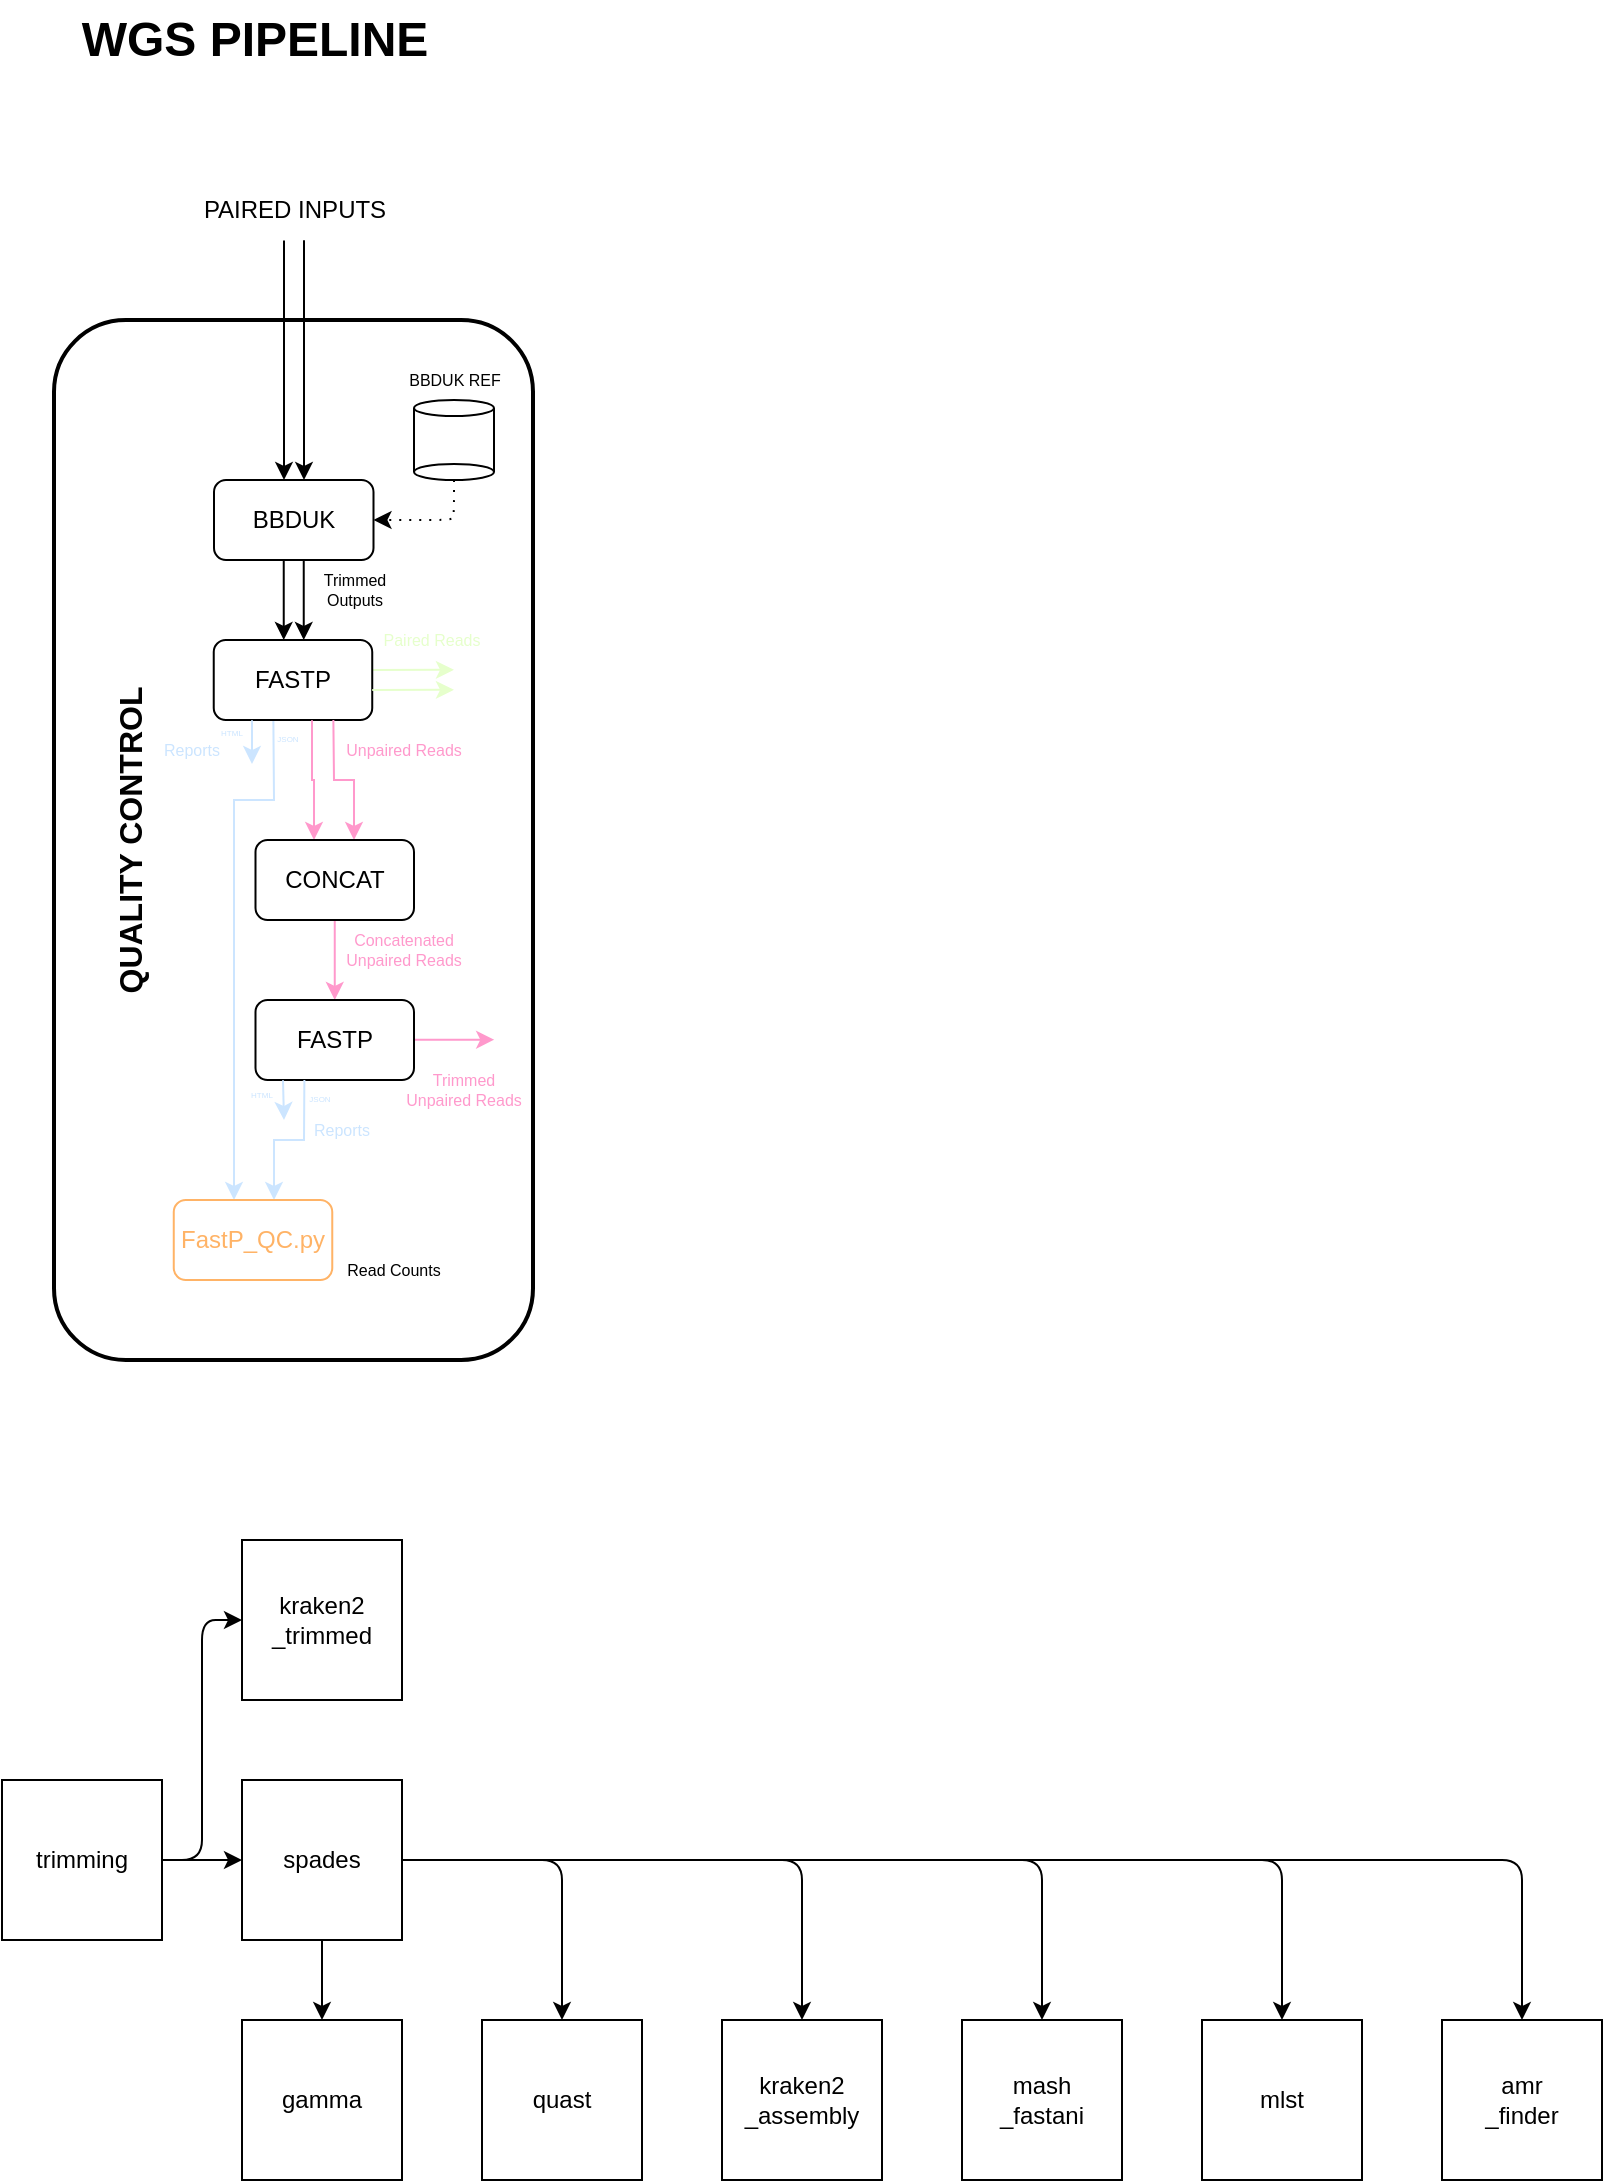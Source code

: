 <mxfile>
    <diagram id="FtOyVvMvATsT74txpiN0" name="Page-1">
        <mxGraphModel dx="461" dy="352" grid="1" gridSize="10" guides="1" tooltips="1" connect="1" arrows="1" fold="1" page="1" pageScale="1" pageWidth="827" pageHeight="1169" math="0" shadow="0">
            <root>
                <mxCell id="0"/>
                <mxCell id="1" parent="0"/>
                <mxCell id="39" value="QUALITY CONTROL" style="rounded=1;whiteSpace=wrap;html=1;glass=0;shadow=0;strokeWidth=2;horizontal=0;verticalAlign=top;spacingTop=8;fontSize=16;spacing=16;spacingLeft=0;spacingBottom=8;align=center;fontStyle=1;fillColor=none;" vertex="1" parent="1">
                    <mxGeometry x="40" y="200" width="239.5" height="520" as="geometry"/>
                </mxCell>
                <mxCell id="14" style="edgeStyle=none;html=1;entryX=0;entryY=0.5;entryDx=0;entryDy=0;" parent="1" source="4" target="7" edge="1">
                    <mxGeometry relative="1" as="geometry">
                        <Array as="points">
                            <mxPoint x="114" y="970"/>
                            <mxPoint x="114" y="850"/>
                        </Array>
                    </mxGeometry>
                </mxCell>
                <mxCell id="36" style="edgeStyle=none;html=1;" parent="1" source="4" target="17" edge="1">
                    <mxGeometry relative="1" as="geometry"/>
                </mxCell>
                <mxCell id="4" value="trimming" style="whiteSpace=wrap;html=1;" parent="1" vertex="1">
                    <mxGeometry x="14" y="930" width="80" height="80" as="geometry"/>
                </mxCell>
                <mxCell id="7" value="kraken2&lt;br&gt;_trimmed" style="whiteSpace=wrap;html=1;" parent="1" vertex="1">
                    <mxGeometry x="134" y="810" width="80" height="80" as="geometry"/>
                </mxCell>
                <mxCell id="15" value="gamma" style="whiteSpace=wrap;html=1;" parent="1" vertex="1">
                    <mxGeometry x="134" y="1050" width="80" height="80" as="geometry"/>
                </mxCell>
                <mxCell id="16" value="quast" style="whiteSpace=wrap;html=1;" parent="1" vertex="1">
                    <mxGeometry x="254" y="1050" width="80" height="80" as="geometry"/>
                </mxCell>
                <mxCell id="19" value="" style="edgeStyle=none;html=1;" parent="1" source="17" target="15" edge="1">
                    <mxGeometry relative="1" as="geometry"/>
                </mxCell>
                <mxCell id="20" style="edgeStyle=none;html=1;entryX=0.5;entryY=0;entryDx=0;entryDy=0;" parent="1" source="17" target="16" edge="1">
                    <mxGeometry relative="1" as="geometry">
                        <Array as="points">
                            <mxPoint x="294" y="970"/>
                        </Array>
                    </mxGeometry>
                </mxCell>
                <mxCell id="22" style="edgeStyle=none;html=1;entryX=0.5;entryY=0;entryDx=0;entryDy=0;" parent="1" source="17" target="21" edge="1">
                    <mxGeometry relative="1" as="geometry">
                        <Array as="points">
                            <mxPoint x="414" y="970"/>
                        </Array>
                    </mxGeometry>
                </mxCell>
                <mxCell id="24" style="edgeStyle=none;html=1;entryX=0.5;entryY=0;entryDx=0;entryDy=0;" parent="1" source="17" target="23" edge="1">
                    <mxGeometry relative="1" as="geometry">
                        <Array as="points">
                            <mxPoint x="534" y="970"/>
                        </Array>
                    </mxGeometry>
                </mxCell>
                <mxCell id="35" style="edgeStyle=none;html=1;entryX=0.5;entryY=0;entryDx=0;entryDy=0;" parent="1" source="17" target="34" edge="1">
                    <mxGeometry relative="1" as="geometry">
                        <Array as="points">
                            <mxPoint x="654" y="970"/>
                        </Array>
                    </mxGeometry>
                </mxCell>
                <mxCell id="38" style="edgeStyle=none;html=1;entryX=0.5;entryY=0;entryDx=0;entryDy=0;" parent="1" source="17" target="37" edge="1">
                    <mxGeometry relative="1" as="geometry">
                        <Array as="points">
                            <mxPoint x="774" y="970"/>
                        </Array>
                    </mxGeometry>
                </mxCell>
                <mxCell id="17" value="spades" style="whiteSpace=wrap;html=1;" parent="1" vertex="1">
                    <mxGeometry x="134" y="930" width="80" height="80" as="geometry"/>
                </mxCell>
                <mxCell id="21" value="kraken2&lt;br&gt;_assembly" style="whiteSpace=wrap;html=1;" parent="1" vertex="1">
                    <mxGeometry x="374" y="1050" width="80" height="80" as="geometry"/>
                </mxCell>
                <mxCell id="23" value="mash&lt;br&gt;_fastani" style="whiteSpace=wrap;html=1;" parent="1" vertex="1">
                    <mxGeometry x="494" y="1050" width="80" height="80" as="geometry"/>
                </mxCell>
                <mxCell id="34" value="mlst" style="whiteSpace=wrap;html=1;" parent="1" vertex="1">
                    <mxGeometry x="614" y="1050" width="80" height="80" as="geometry"/>
                </mxCell>
                <mxCell id="37" value="amr&lt;br&gt;_finder" style="whiteSpace=wrap;html=1;" parent="1" vertex="1">
                    <mxGeometry x="734" y="1050" width="80" height="80" as="geometry"/>
                </mxCell>
                <mxCell id="40" value="WGS PIPELINE" style="text;html=1;align=center;verticalAlign=middle;resizable=0;points=[];autosize=1;strokeColor=none;fillColor=none;fontStyle=1;fontSize=24;" vertex="1" parent="1">
                    <mxGeometry x="39.5" y="40" width="200" height="40" as="geometry"/>
                </mxCell>
                <mxCell id="58" value="BBDUK" style="rounded=1;whiteSpace=wrap;html=1;shadow=0;glass=0;sketch=0;strokeWidth=1;fontSize=12;fillColor=none;gradientColor=default;" vertex="1" parent="1">
                    <mxGeometry x="120" y="280" width="79.75" height="40" as="geometry"/>
                </mxCell>
                <mxCell id="75" value="BBDUK REF" style="text;html=1;align=center;verticalAlign=middle;resizable=0;points=[];autosize=1;strokeColor=none;fillColor=none;fontSize=8;" vertex="1" parent="1">
                    <mxGeometry x="205" y="220" width="70" height="20" as="geometry"/>
                </mxCell>
                <mxCell id="74" value="" style="group" vertex="1" connectable="0" parent="1">
                    <mxGeometry x="220" y="240" width="40" height="40" as="geometry"/>
                </mxCell>
                <mxCell id="66" value="" style="ellipse;whiteSpace=wrap;html=1;rounded=1;shadow=0;glass=0;sketch=0;strokeWidth=1;fontSize=16;fillColor=none;gradientColor=default;" vertex="1" parent="74">
                    <mxGeometry width="40" height="8" as="geometry"/>
                </mxCell>
                <mxCell id="67" value="" style="ellipse;whiteSpace=wrap;html=1;rounded=1;shadow=0;glass=0;sketch=0;strokeWidth=1;fontSize=16;fillColor=none;gradientColor=default;" vertex="1" parent="74">
                    <mxGeometry y="32" width="40" height="8" as="geometry"/>
                </mxCell>
                <mxCell id="71" value="" style="edgeStyle=none;orthogonalLoop=1;jettySize=auto;html=1;fontSize=16;exitX=0;exitY=0.5;exitDx=0;exitDy=0;entryX=0;entryY=0.5;entryDx=0;entryDy=0;shape=link;strokeColor=none;" edge="1" parent="74" source="66" target="67">
                    <mxGeometry width="100" relative="1" as="geometry">
                        <mxPoint y="72" as="sourcePoint"/>
                        <mxPoint x="100" y="72" as="targetPoint"/>
                        <Array as="points"/>
                    </mxGeometry>
                </mxCell>
                <mxCell id="72" value="" style="endArrow=none;html=1;strokeColor=default;fontSize=16;entryX=0;entryY=0.5;entryDx=0;entryDy=0;exitX=0;exitY=0.5;exitDx=0;exitDy=0;" edge="1" parent="74" source="67" target="66">
                    <mxGeometry width="50" height="50" relative="1" as="geometry">
                        <mxPoint x="-140" y="96" as="sourcePoint"/>
                        <mxPoint x="-90" y="56" as="targetPoint"/>
                    </mxGeometry>
                </mxCell>
                <mxCell id="73" value="" style="endArrow=none;html=1;strokeColor=default;fontSize=16;entryX=1;entryY=0.5;entryDx=0;entryDy=0;exitX=1;exitY=0.5;exitDx=0;exitDy=0;" edge="1" parent="74" source="67" target="66">
                    <mxGeometry width="50" height="50" relative="1" as="geometry">
                        <mxPoint x="60.0" y="40.0" as="sourcePoint"/>
                        <mxPoint x="60.0" y="8" as="targetPoint"/>
                    </mxGeometry>
                </mxCell>
                <mxCell id="104" style="edgeStyle=none;rounded=0;sketch=0;html=1;exitX=0.25;exitY=1;exitDx=0;exitDy=0;fontSize=12;strokeColor=#CCE5FF;" edge="1" parent="1">
                    <mxGeometry relative="1" as="geometry">
                        <mxPoint x="149.683" y="400" as="sourcePoint"/>
                        <mxPoint x="130" y="640" as="targetPoint"/>
                        <Array as="points">
                            <mxPoint x="150" y="440"/>
                            <mxPoint x="130" y="440"/>
                        </Array>
                    </mxGeometry>
                </mxCell>
                <mxCell id="127" style="edgeStyle=none;rounded=0;sketch=0;html=1;entryX=0.835;entryY=0.346;entryDx=0;entryDy=0;entryPerimeter=0;strokeColor=#E6FFCC;fontSize=4;fontColor=#FFFFFF;" edge="1" parent="1">
                    <mxGeometry relative="1" as="geometry">
                        <mxPoint x="199.12" y="374.961" as="sourcePoint"/>
                        <mxPoint x="239.983" y="374.92" as="targetPoint"/>
                    </mxGeometry>
                </mxCell>
                <mxCell id="80" value="FASTP" style="rounded=1;whiteSpace=wrap;html=1;shadow=0;glass=0;sketch=0;strokeWidth=1;fontSize=12;fillColor=none;gradientColor=default;" vertex="1" parent="1">
                    <mxGeometry x="119.87" y="360" width="79.25" height="40" as="geometry"/>
                </mxCell>
                <mxCell id="88" style="edgeStyle=orthogonalEdgeStyle;html=1;entryX=1;entryY=0.5;entryDx=0;entryDy=0;dashed=1;dashPattern=1 4;strokeColor=default;fontSize=24;" edge="1" parent="1" source="67" target="58">
                    <mxGeometry relative="1" as="geometry">
                        <Array as="points">
                            <mxPoint x="239.5" y="295"/>
                            <mxPoint x="239.5" y="305"/>
                        </Array>
                    </mxGeometry>
                </mxCell>
                <mxCell id="94" value="Reports" style="text;html=1;align=center;verticalAlign=middle;whiteSpace=wrap;rounded=0;shadow=0;glass=0;sketch=0;strokeWidth=1;fontSize=8;fontColor=#CCE5FF;" vertex="1" parent="1">
                    <mxGeometry x="94" y="400" width="30" height="30" as="geometry"/>
                </mxCell>
                <mxCell id="98" style="html=1;strokeColor=default;fontSize=12;rounded=0;exitX=0.418;exitY=1.007;exitDx=0;exitDy=0;exitPerimeter=0;" edge="1" parent="1">
                    <mxGeometry relative="1" as="geometry">
                        <mxPoint x="155" y="280" as="targetPoint"/>
                        <mxPoint x="155" y="160.21" as="sourcePoint"/>
                    </mxGeometry>
                </mxCell>
                <mxCell id="95" value="PAIRED INPUTS" style="text;html=1;align=center;verticalAlign=middle;resizable=0;points=[];autosize=1;strokeColor=none;fillColor=none;fontSize=12;rounded=1;shadow=0;glass=0;sketch=0;strokeWidth=2;" vertex="1" parent="1">
                    <mxGeometry x="104.5" y="130" width="110" height="30" as="geometry"/>
                </mxCell>
                <mxCell id="100" style="html=1;strokeColor=default;fontSize=12;rounded=0;exitX=0.418;exitY=1.007;exitDx=0;exitDy=0;exitPerimeter=0;" edge="1" parent="1">
                    <mxGeometry relative="1" as="geometry">
                        <mxPoint x="165" y="280" as="targetPoint"/>
                        <mxPoint x="165" y="160.13" as="sourcePoint"/>
                    </mxGeometry>
                </mxCell>
                <mxCell id="101" style="html=1;strokeColor=default;fontSize=12;rounded=0;exitX=0.418;exitY=1.007;exitDx=0;exitDy=0;exitPerimeter=0;" edge="1" parent="1">
                    <mxGeometry relative="1" as="geometry">
                        <mxPoint x="164.87" y="360" as="targetPoint"/>
                        <mxPoint x="164.87" y="320" as="sourcePoint"/>
                    </mxGeometry>
                </mxCell>
                <mxCell id="102" style="html=1;strokeColor=default;fontSize=12;rounded=0;exitX=0.418;exitY=1.007;exitDx=0;exitDy=0;exitPerimeter=0;" edge="1" parent="1">
                    <mxGeometry relative="1" as="geometry">
                        <mxPoint x="154.87" y="360" as="targetPoint"/>
                        <mxPoint x="154.87" y="320" as="sourcePoint"/>
                    </mxGeometry>
                </mxCell>
                <mxCell id="105" style="edgeStyle=none;rounded=0;sketch=0;html=1;exitX=0.25;exitY=1;exitDx=0;exitDy=0;fontSize=12;strokeColor=#CCE5FF;" edge="1" parent="1">
                    <mxGeometry relative="1" as="geometry">
                        <mxPoint x="139.002" y="400.1" as="sourcePoint"/>
                        <mxPoint x="139" y="422" as="targetPoint"/>
                    </mxGeometry>
                </mxCell>
                <mxCell id="106" value="Trimmed&lt;br&gt;Outputs" style="text;html=1;align=center;verticalAlign=middle;resizable=0;points=[];autosize=1;strokeColor=none;fillColor=none;fontSize=8;rounded=1;shadow=0;glass=0;sketch=0;strokeWidth=2;" vertex="1" parent="1">
                    <mxGeometry x="164.5" y="320" width="50" height="30" as="geometry"/>
                </mxCell>
                <mxCell id="108" value="HTML" style="text;html=1;align=center;verticalAlign=middle;whiteSpace=wrap;rounded=0;shadow=0;glass=0;sketch=0;strokeWidth=1;fontSize=4;fontColor=#CCE5FF;" vertex="1" parent="1">
                    <mxGeometry x="116" y="397" width="25.5" height="20" as="geometry"/>
                </mxCell>
                <mxCell id="109" value="JSON" style="text;html=1;align=center;verticalAlign=middle;whiteSpace=wrap;rounded=0;shadow=0;glass=0;sketch=0;strokeWidth=1;fontSize=4;fontColor=#CCE5FF;" vertex="1" parent="1">
                    <mxGeometry x="144" y="400" width="25.5" height="20" as="geometry"/>
                </mxCell>
                <mxCell id="110" style="edgeStyle=none;rounded=0;sketch=0;html=1;exitX=0.25;exitY=1;exitDx=0;exitDy=0;strokeColor=#FF99CC;fontSize=12;" edge="1" parent="1">
                    <mxGeometry relative="1" as="geometry">
                        <mxPoint x="179.683" y="400" as="sourcePoint"/>
                        <mxPoint x="190" y="460" as="targetPoint"/>
                        <Array as="points">
                            <mxPoint x="180" y="430"/>
                            <mxPoint x="190" y="430"/>
                        </Array>
                    </mxGeometry>
                </mxCell>
                <mxCell id="111" value="Unpaired Reads" style="text;html=1;strokeColor=none;fillColor=none;align=center;verticalAlign=middle;whiteSpace=wrap;rounded=0;shadow=0;glass=0;sketch=0;strokeWidth=1;fontSize=8;fontColor=#FF99CC;" vertex="1" parent="1">
                    <mxGeometry x="185" y="400" width="60" height="30" as="geometry"/>
                </mxCell>
                <mxCell id="112" style="edgeStyle=none;rounded=0;sketch=0;html=1;exitX=0.25;exitY=1;exitDx=0;exitDy=0;strokeColor=#FF99CC;fontSize=12;" edge="1" parent="1">
                    <mxGeometry relative="1" as="geometry">
                        <mxPoint x="169.002" y="400.1" as="sourcePoint"/>
                        <mxPoint x="170" y="460" as="targetPoint"/>
                        <Array as="points">
                            <mxPoint x="169" y="430"/>
                            <mxPoint x="170" y="430"/>
                        </Array>
                    </mxGeometry>
                </mxCell>
                <mxCell id="116" style="edgeStyle=none;rounded=0;sketch=0;html=1;entryX=0.5;entryY=0;entryDx=0;entryDy=0;strokeColor=#FF99CC;fontSize=12;" edge="1" parent="1" source="113" target="115">
                    <mxGeometry relative="1" as="geometry"/>
                </mxCell>
                <mxCell id="113" value="CONCAT" style="rounded=1;whiteSpace=wrap;html=1;shadow=0;glass=0;sketch=0;strokeWidth=1;fontSize=12;fillColor=none;gradientColor=default;" vertex="1" parent="1">
                    <mxGeometry x="140.75" y="460" width="79.25" height="40" as="geometry"/>
                </mxCell>
                <mxCell id="131" style="edgeStyle=none;rounded=0;sketch=0;html=1;entryX=0.919;entryY=0.692;entryDx=0;entryDy=0;entryPerimeter=0;strokeColor=#FF99CC;fontSize=12;fontColor=default;" edge="1" parent="1" source="115" target="39">
                    <mxGeometry relative="1" as="geometry"/>
                </mxCell>
                <mxCell id="115" value="FASTP" style="rounded=1;whiteSpace=wrap;html=1;shadow=0;glass=0;sketch=0;strokeWidth=1;fontSize=12;fillColor=none;gradientColor=default;" vertex="1" parent="1">
                    <mxGeometry x="140.75" y="540" width="79.25" height="40" as="geometry"/>
                </mxCell>
                <mxCell id="117" value="Concatenated&lt;br&gt;Unpaired Reads" style="text;html=1;strokeColor=none;fillColor=none;align=center;verticalAlign=middle;whiteSpace=wrap;rounded=0;shadow=0;glass=0;sketch=0;strokeWidth=1;fontSize=8;fontColor=#FF99CC;" vertex="1" parent="1">
                    <mxGeometry x="185" y="500" width="60" height="30" as="geometry"/>
                </mxCell>
                <mxCell id="118" style="edgeStyle=none;rounded=0;sketch=0;html=1;exitX=0.25;exitY=1;exitDx=0;exitDy=0;fontSize=12;strokeColor=#CCE5FF;" edge="1" parent="1">
                    <mxGeometry relative="1" as="geometry">
                        <mxPoint x="165.183" y="580" as="sourcePoint"/>
                        <mxPoint x="150" y="640" as="targetPoint"/>
                        <Array as="points">
                            <mxPoint x="165" y="610"/>
                            <mxPoint x="150" y="610"/>
                        </Array>
                    </mxGeometry>
                </mxCell>
                <mxCell id="119" value="Reports" style="text;html=1;align=center;verticalAlign=middle;whiteSpace=wrap;rounded=0;shadow=0;glass=0;sketch=0;strokeWidth=1;fontSize=8;fontColor=#CCE5FF;" vertex="1" parent="1">
                    <mxGeometry x="169" y="590" width="30" height="30" as="geometry"/>
                </mxCell>
                <mxCell id="120" style="edgeStyle=none;rounded=0;sketch=0;html=1;exitX=0.25;exitY=1;exitDx=0;exitDy=0;fontSize=12;strokeColor=#CCE5FF;" edge="1" parent="1">
                    <mxGeometry relative="1" as="geometry">
                        <mxPoint x="154.502" y="580.1" as="sourcePoint"/>
                        <mxPoint x="155" y="600" as="targetPoint"/>
                    </mxGeometry>
                </mxCell>
                <mxCell id="121" value="HTML" style="text;html=1;align=center;verticalAlign=middle;whiteSpace=wrap;rounded=0;shadow=0;glass=0;sketch=0;strokeWidth=1;fontSize=4;fontColor=#CCE5FF;" vertex="1" parent="1">
                    <mxGeometry x="131" y="578" width="25.5" height="20" as="geometry"/>
                </mxCell>
                <mxCell id="122" value="JSON" style="text;html=1;align=center;verticalAlign=middle;whiteSpace=wrap;rounded=0;shadow=0;glass=0;sketch=0;strokeWidth=1;fontSize=4;fontColor=#CCE5FF;" vertex="1" parent="1">
                    <mxGeometry x="159.5" y="580" width="25.5" height="20" as="geometry"/>
                </mxCell>
                <mxCell id="126" style="edgeStyle=none;rounded=0;sketch=0;html=1;entryX=1;entryY=0;entryDx=0;entryDy=0;strokeColor=#FFFFFF;fontSize=4;fontColor=#FFB366;exitX=0;exitY=0;exitDx=0;exitDy=0;" edge="1" parent="1" source="125" target="125">
                    <mxGeometry relative="1" as="geometry"/>
                </mxCell>
                <mxCell id="123" value="FastP_QC.py" style="rounded=1;whiteSpace=wrap;html=1;shadow=0;glass=0;sketch=0;strokeWidth=1;fontSize=12;fillColor=none;gradientColor=default;fontColor=#FFB366;strokeColor=#FFB366;" vertex="1" parent="1">
                    <mxGeometry x="99.88" y="640" width="79.25" height="40" as="geometry"/>
                </mxCell>
                <mxCell id="125" value="Read Counts" style="text;html=1;strokeColor=none;fillColor=none;align=center;verticalAlign=middle;whiteSpace=wrap;rounded=0;shadow=0;glass=0;sketch=0;strokeWidth=1;fontSize=8;" vertex="1" parent="1">
                    <mxGeometry x="179.5" y="660" width="60" height="30" as="geometry"/>
                </mxCell>
                <mxCell id="128" style="edgeStyle=none;rounded=0;sketch=0;html=1;entryX=0.835;entryY=0.346;entryDx=0;entryDy=0;entryPerimeter=0;strokeColor=#E6FFCC;fontSize=4;fontColor=#FFFFFF;" edge="1" parent="1">
                    <mxGeometry relative="1" as="geometry">
                        <mxPoint x="199.12" y="384.961" as="sourcePoint"/>
                        <mxPoint x="239.983" y="384.92" as="targetPoint"/>
                    </mxGeometry>
                </mxCell>
                <mxCell id="129" value="Paired Reads" style="text;html=1;strokeColor=none;fillColor=none;align=center;verticalAlign=middle;whiteSpace=wrap;rounded=0;shadow=0;glass=0;sketch=0;strokeWidth=1;fontSize=8;fontColor=#E6FFCC;" vertex="1" parent="1">
                    <mxGeometry x="199" y="345" width="60" height="30" as="geometry"/>
                </mxCell>
                <mxCell id="132" value="Trimmed Unpaired Reads" style="text;html=1;strokeColor=none;fillColor=none;align=center;verticalAlign=middle;whiteSpace=wrap;rounded=0;shadow=0;glass=0;sketch=0;strokeWidth=1;fontSize=8;fontColor=#FF99CC;" vertex="1" parent="1">
                    <mxGeometry x="215" y="570" width="60" height="30" as="geometry"/>
                </mxCell>
            </root>
        </mxGraphModel>
    </diagram>
</mxfile>